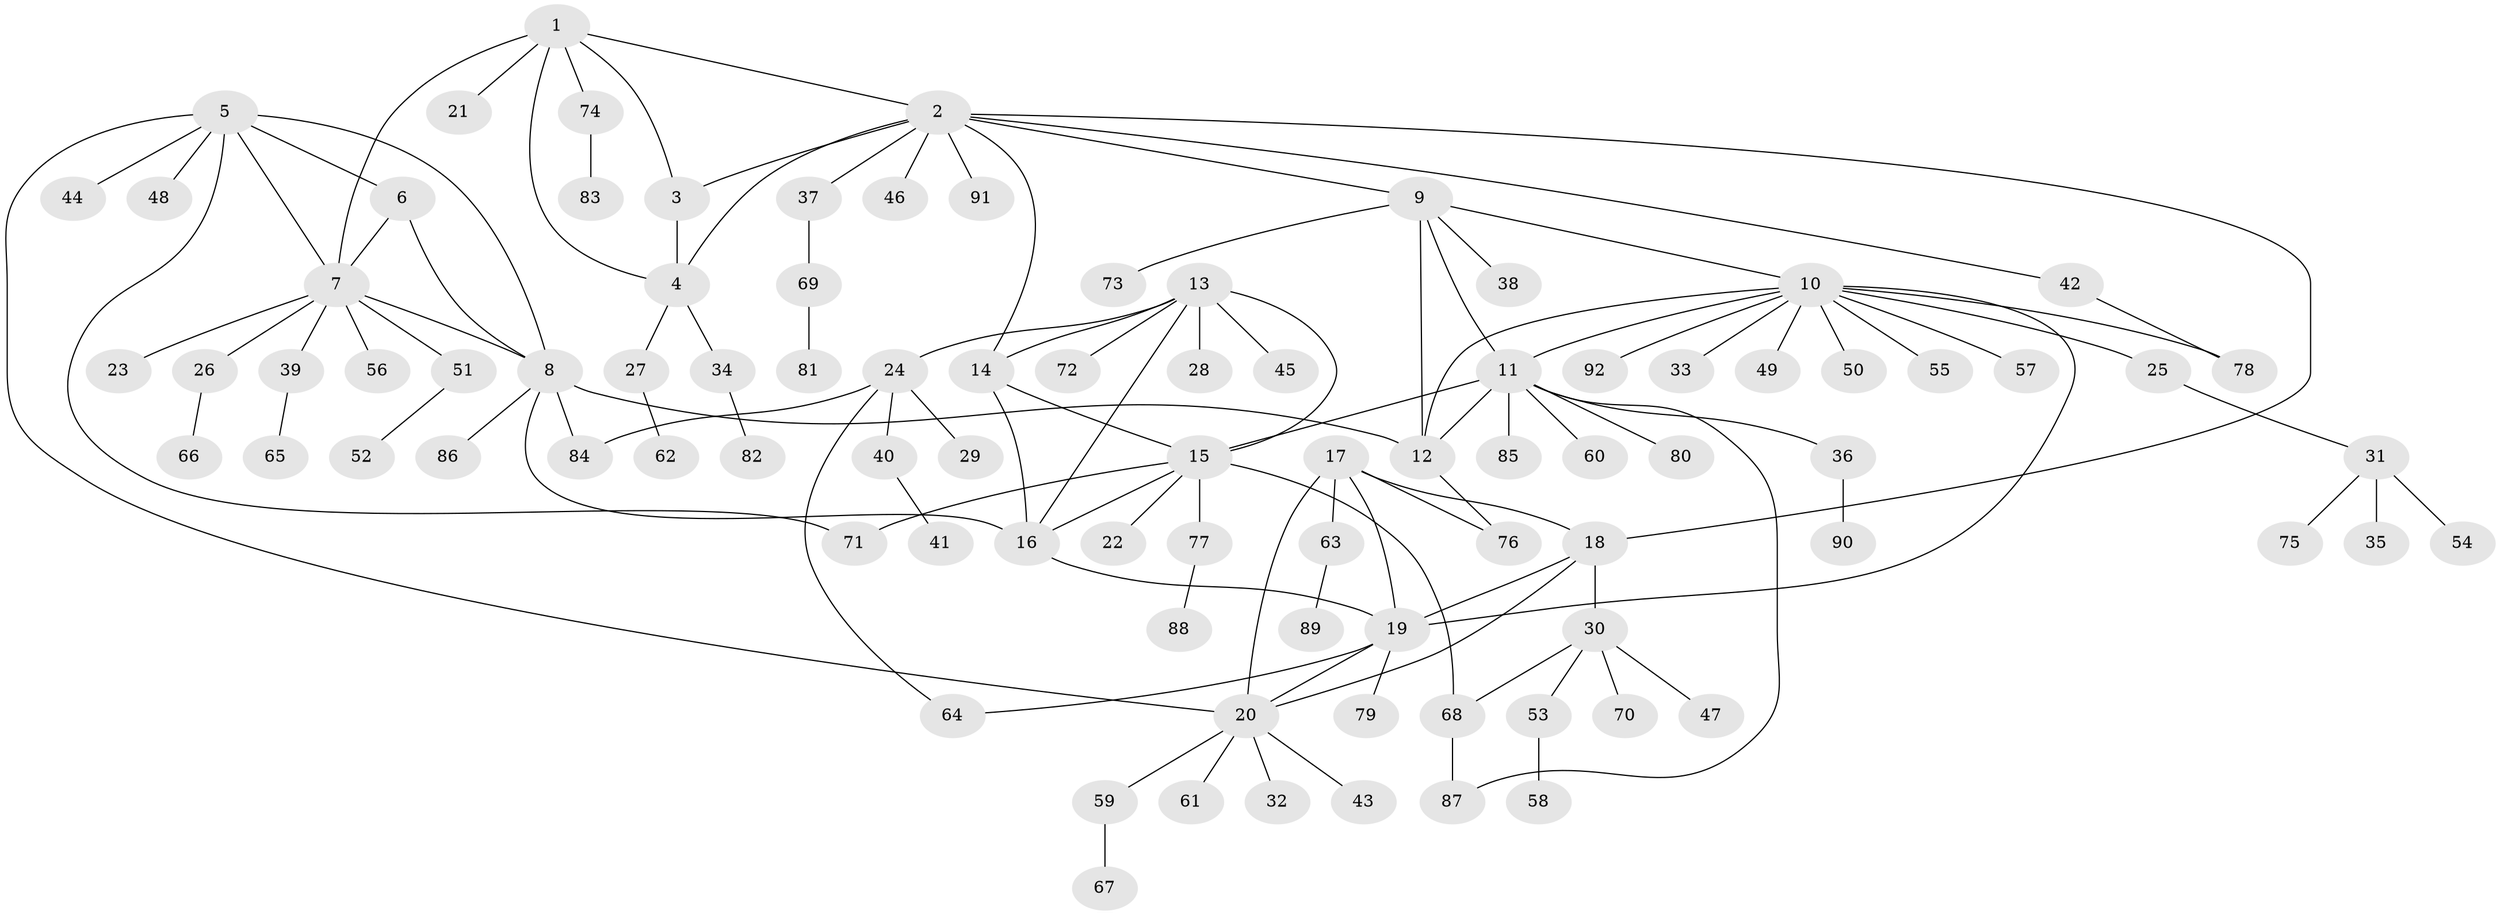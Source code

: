 // coarse degree distribution, {5: 0.07246376811594203, 9: 0.028985507246376812, 4: 0.043478260869565216, 6: 0.028985507246376812, 7: 0.014492753623188406, 16: 0.014492753623188406, 8: 0.014492753623188406, 10: 0.014492753623188406, 1: 0.5942028985507246, 2: 0.15942028985507245, 3: 0.014492753623188406}
// Generated by graph-tools (version 1.1) at 2025/52/02/27/25 19:52:15]
// undirected, 92 vertices, 119 edges
graph export_dot {
graph [start="1"]
  node [color=gray90,style=filled];
  1;
  2;
  3;
  4;
  5;
  6;
  7;
  8;
  9;
  10;
  11;
  12;
  13;
  14;
  15;
  16;
  17;
  18;
  19;
  20;
  21;
  22;
  23;
  24;
  25;
  26;
  27;
  28;
  29;
  30;
  31;
  32;
  33;
  34;
  35;
  36;
  37;
  38;
  39;
  40;
  41;
  42;
  43;
  44;
  45;
  46;
  47;
  48;
  49;
  50;
  51;
  52;
  53;
  54;
  55;
  56;
  57;
  58;
  59;
  60;
  61;
  62;
  63;
  64;
  65;
  66;
  67;
  68;
  69;
  70;
  71;
  72;
  73;
  74;
  75;
  76;
  77;
  78;
  79;
  80;
  81;
  82;
  83;
  84;
  85;
  86;
  87;
  88;
  89;
  90;
  91;
  92;
  1 -- 2;
  1 -- 3;
  1 -- 4;
  1 -- 7;
  1 -- 21;
  1 -- 74;
  2 -- 3;
  2 -- 4;
  2 -- 9;
  2 -- 14;
  2 -- 18;
  2 -- 37;
  2 -- 42;
  2 -- 46;
  2 -- 91;
  3 -- 4;
  4 -- 27;
  4 -- 34;
  5 -- 6;
  5 -- 7;
  5 -- 8;
  5 -- 20;
  5 -- 44;
  5 -- 48;
  5 -- 71;
  6 -- 7;
  6 -- 8;
  7 -- 8;
  7 -- 23;
  7 -- 26;
  7 -- 39;
  7 -- 51;
  7 -- 56;
  8 -- 12;
  8 -- 16;
  8 -- 84;
  8 -- 86;
  9 -- 10;
  9 -- 11;
  9 -- 12;
  9 -- 38;
  9 -- 73;
  10 -- 11;
  10 -- 12;
  10 -- 19;
  10 -- 25;
  10 -- 33;
  10 -- 49;
  10 -- 50;
  10 -- 55;
  10 -- 57;
  10 -- 78;
  10 -- 92;
  11 -- 12;
  11 -- 15;
  11 -- 36;
  11 -- 60;
  11 -- 80;
  11 -- 85;
  11 -- 87;
  12 -- 76;
  13 -- 14;
  13 -- 15;
  13 -- 16;
  13 -- 24;
  13 -- 28;
  13 -- 45;
  13 -- 72;
  14 -- 15;
  14 -- 16;
  15 -- 16;
  15 -- 22;
  15 -- 68;
  15 -- 71;
  15 -- 77;
  16 -- 19;
  17 -- 18;
  17 -- 19;
  17 -- 20;
  17 -- 63;
  17 -- 76;
  18 -- 19;
  18 -- 20;
  18 -- 30;
  19 -- 20;
  19 -- 64;
  19 -- 79;
  20 -- 32;
  20 -- 43;
  20 -- 59;
  20 -- 61;
  24 -- 29;
  24 -- 40;
  24 -- 64;
  24 -- 84;
  25 -- 31;
  26 -- 66;
  27 -- 62;
  30 -- 47;
  30 -- 53;
  30 -- 68;
  30 -- 70;
  31 -- 35;
  31 -- 54;
  31 -- 75;
  34 -- 82;
  36 -- 90;
  37 -- 69;
  39 -- 65;
  40 -- 41;
  42 -- 78;
  51 -- 52;
  53 -- 58;
  59 -- 67;
  63 -- 89;
  68 -- 87;
  69 -- 81;
  74 -- 83;
  77 -- 88;
}

